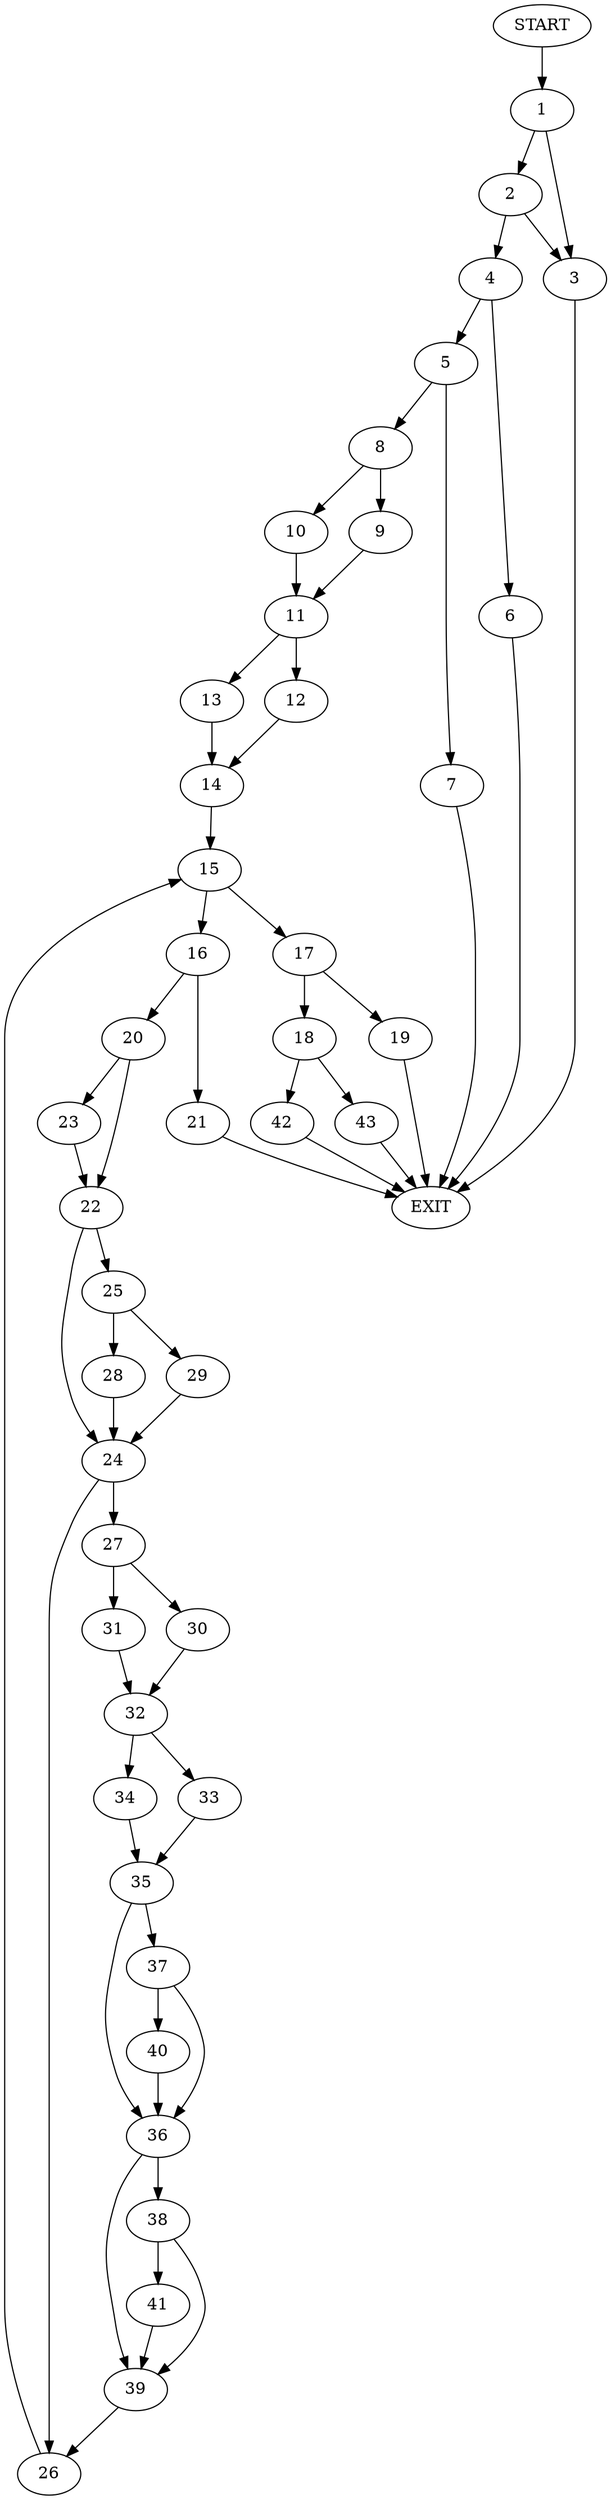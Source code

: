digraph {
0 [label="START"]
44 [label="EXIT"]
0 -> 1
1 -> 2
1 -> 3
2 -> 4
2 -> 3
3 -> 44
4 -> 5
4 -> 6
6 -> 44
5 -> 7
5 -> 8
8 -> 9
8 -> 10
7 -> 44
10 -> 11
9 -> 11
11 -> 12
11 -> 13
13 -> 14
12 -> 14
14 -> 15
15 -> 16
15 -> 17
17 -> 18
17 -> 19
16 -> 20
16 -> 21
21 -> 44
20 -> 22
20 -> 23
23 -> 22
22 -> 24
22 -> 25
24 -> 26
24 -> 27
25 -> 28
25 -> 29
28 -> 24
29 -> 24
27 -> 30
27 -> 31
26 -> 15
31 -> 32
30 -> 32
32 -> 33
32 -> 34
34 -> 35
33 -> 35
35 -> 36
35 -> 37
36 -> 38
36 -> 39
37 -> 36
37 -> 40
40 -> 36
38 -> 39
38 -> 41
39 -> 26
41 -> 39
18 -> 42
18 -> 43
19 -> 44
43 -> 44
42 -> 44
}
